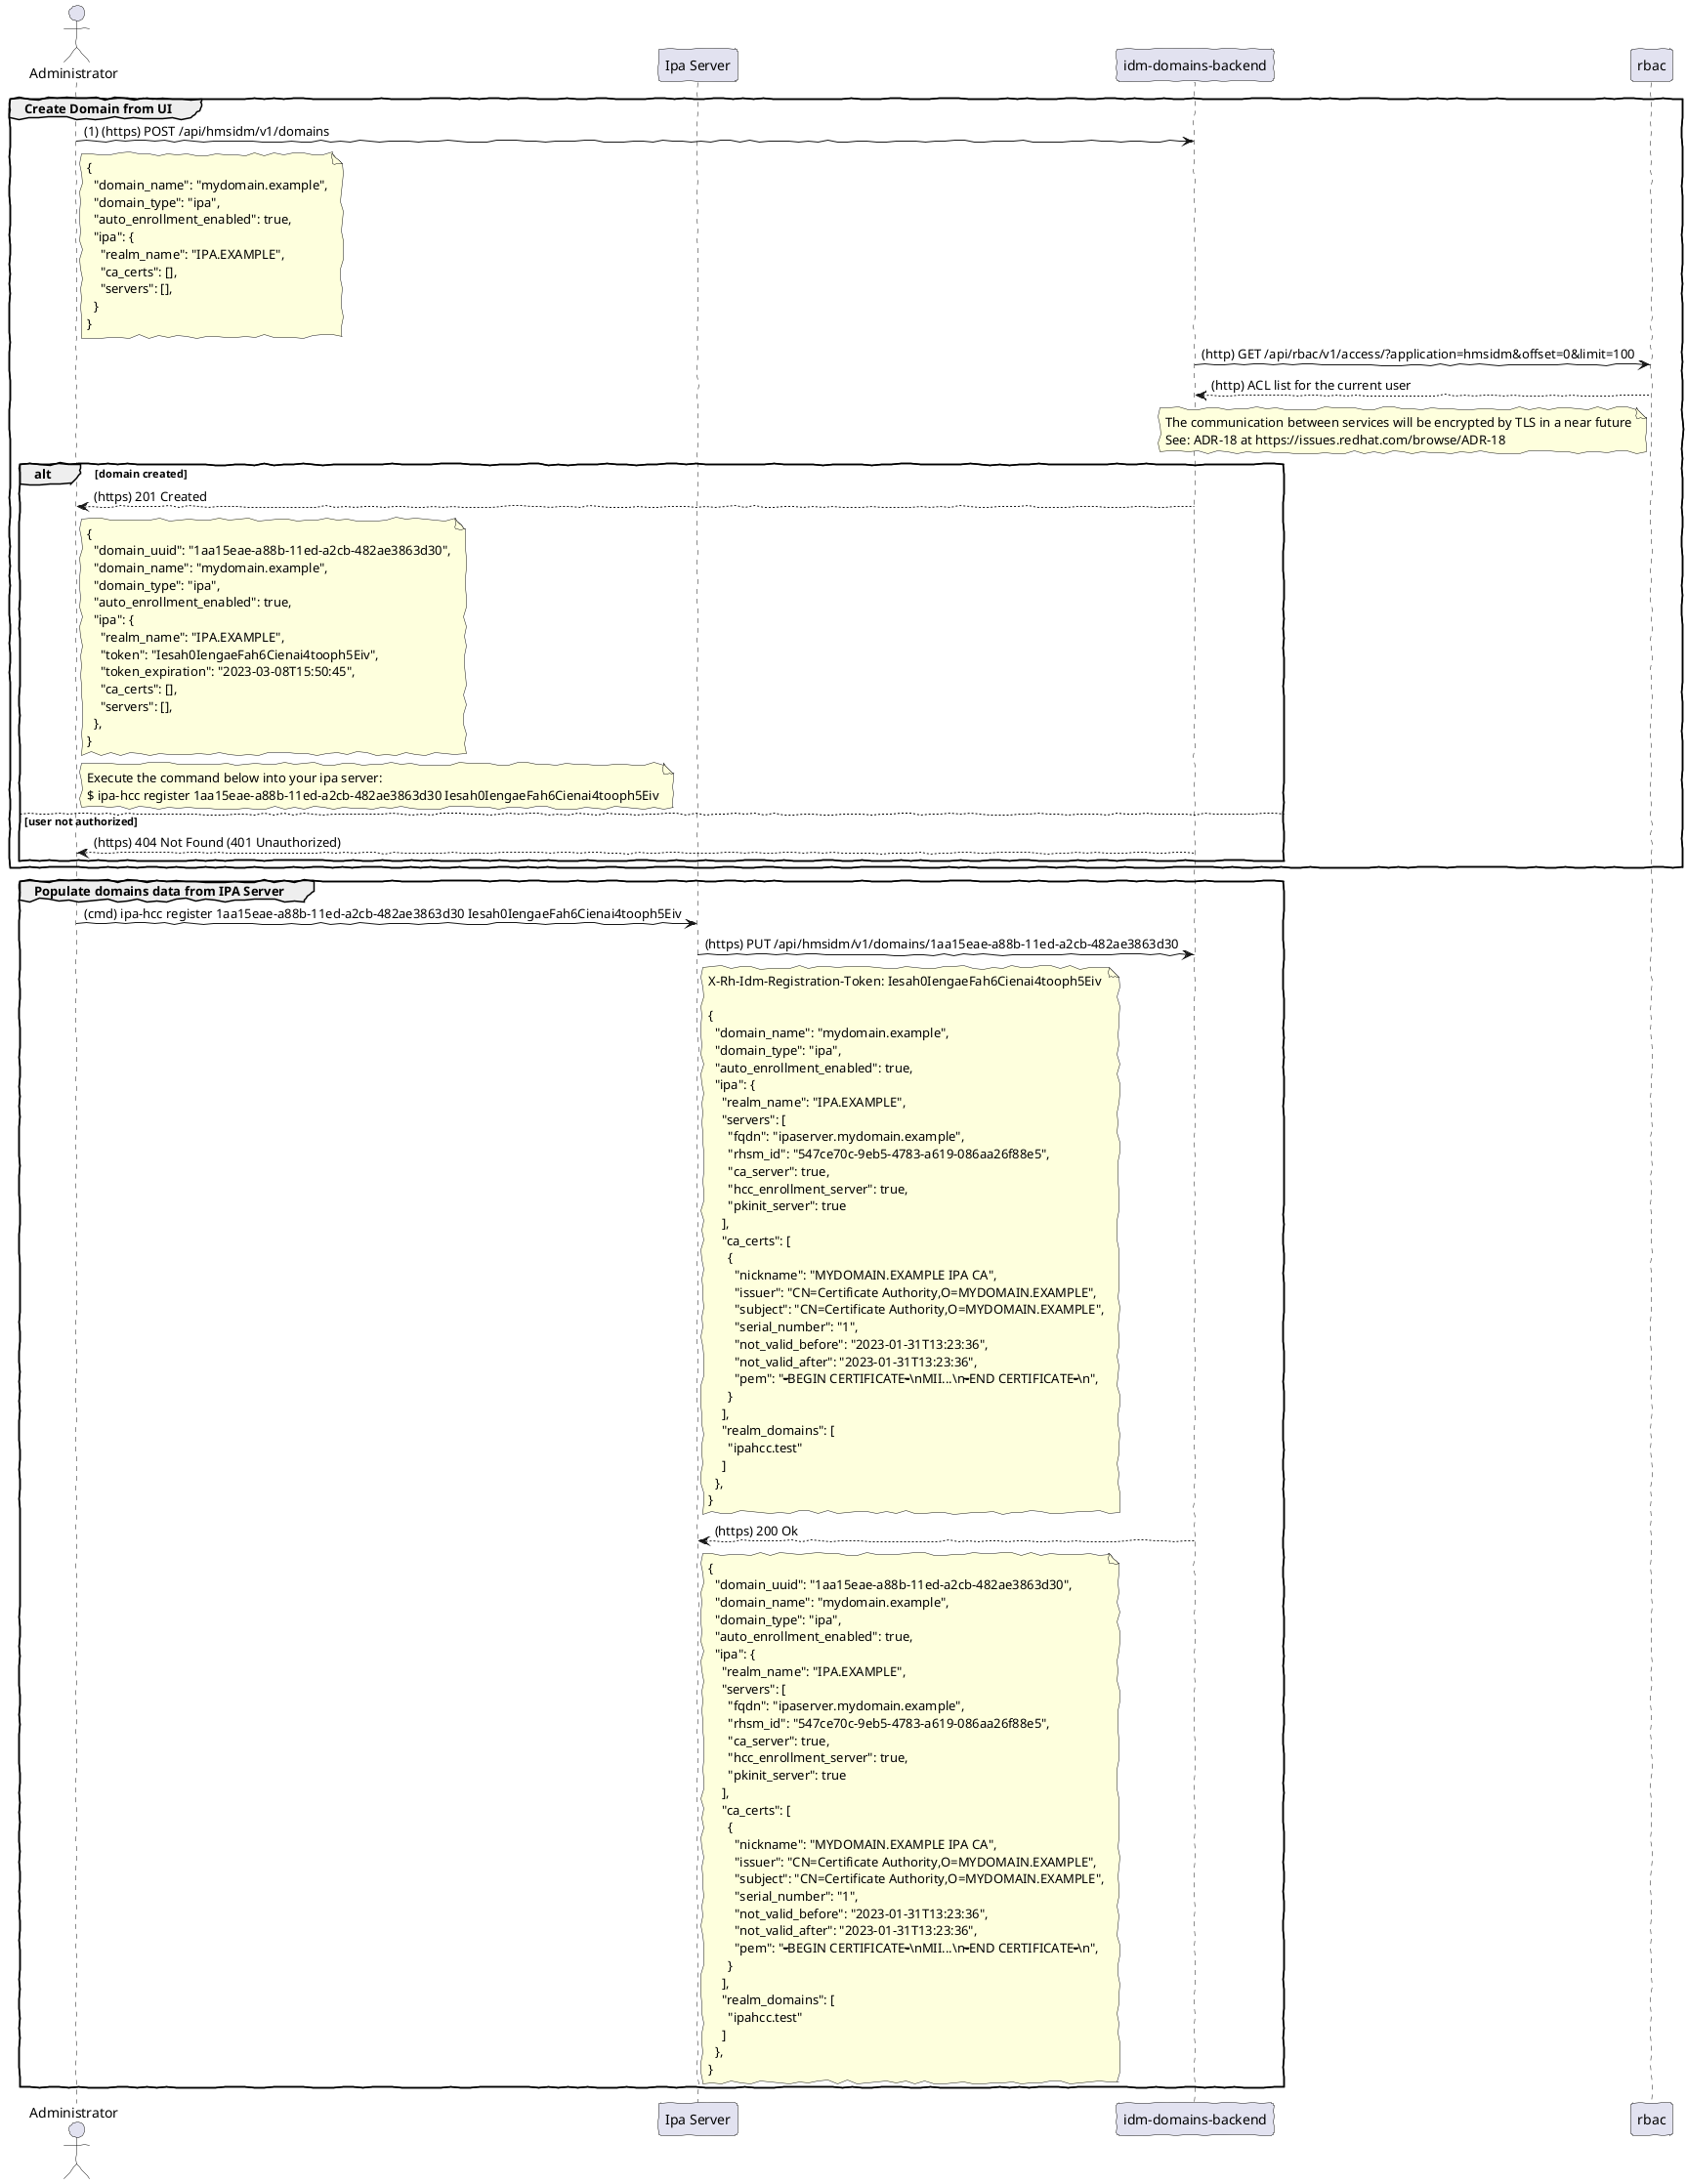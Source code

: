' https://pdf.plantuml.net/PlantUML_Language_Reference_Guide_en.pdf
@startuml
skinparam handwritten true

actor Administrator as Administrator
participant "Ipa Server" as ipa_server
participant "idm-domains-backend" as hmsidm_backend



group Create Domain from UI
Administrator -> hmsidm_backend: (1) (https) POST /api/hmsidm/v1/domains
note right Administrator
{
  "domain_name": "mydomain.example",
  "domain_type": "ipa",
  "auto_enrollment_enabled": true,
  "ipa": {
    "realm_name": "IPA.EXAMPLE",
    "ca_certs": [],
    "servers": [],
  }
}
end note

hmsidm_backend -> rbac: (http) GET /api/rbac/v1/access/?application=hmsidm&offset=0&limit=100
hmsidm_backend <-- rbac: (http) ACL list for the current user
note left rbac
The communication between services will be encrypted by TLS in a near future
See: ADR-18 at https://issues.redhat.com/browse/ADR-18
end note

alt domain created
Administrator <-- hmsidm_backend: (https) 201 Created
note right Administrator
{
  "domain_uuid": "1aa15eae-a88b-11ed-a2cb-482ae3863d30",
  "domain_name": "mydomain.example",
  "domain_type": "ipa",
  "auto_enrollment_enabled": true,
  "ipa": {
    "realm_name": "IPA.EXAMPLE",
    "token": "Iesah0IengaeFah6Cienai4tooph5Eiv",
    "token_expiration": "2023-03-08T15:50:45",
    "ca_certs": [],
    "servers": [],
  },
}
end note
note right Administrator
Execute the command below into your ipa server:
$ ipa-hcc register 1aa15eae-a88b-11ed-a2cb-482ae3863d30 Iesah0IengaeFah6Cienai4tooph5Eiv
end note
else user not authorized
Administrator <-- hmsidm_backend: (https) 404 Not Found (401 Unauthorized)
end alt
end group



group Populate domains data from IPA Server
Administrator -> ipa_server: (cmd) ipa-hcc register 1aa15eae-a88b-11ed-a2cb-482ae3863d30 Iesah0IengaeFah6Cienai4tooph5Eiv
ipa_server -> hmsidm_backend: (https) PUT /api/hmsidm/v1/domains/1aa15eae-a88b-11ed-a2cb-482ae3863d30
note right ipa_server
X-Rh-Idm-Registration-Token: Iesah0IengaeFah6Cienai4tooph5Eiv

{
  "domain_name": "mydomain.example",
  "domain_type": "ipa",
  "auto_enrollment_enabled": true,
  "ipa": {
    "realm_name": "IPA.EXAMPLE",
    "servers": [
      "fqdn": "ipaserver.mydomain.example",
      "rhsm_id": "547ce70c-9eb5-4783-a619-086aa26f88e5",
      "ca_server": true,
      "hcc_enrollment_server": true,
      "pkinit_server": true
    ],
    "ca_certs": [
      {
        "nickname": "MYDOMAIN.EXAMPLE IPA CA",
        "issuer": "CN=Certificate Authority,O=MYDOMAIN.EXAMPLE",
        "subject": "CN=Certificate Authority,O=MYDOMAIN.EXAMPLE",
        "serial_number": "1",
        "not_valid_before": "2023-01-31T13:23:36",
        "not_valid_after": "2023-01-31T13:23:36",
        "pem": "-----BEGIN CERTIFICATE-----\nMII...\n-----END CERTIFICATE-----\n",
      }
    ],
    "realm_domains": [
      "ipahcc.test"
    ]
  },
}
end note

ipa_server <-- hmsidm_backend: (https) 200 Ok
note right ipa_server
{
  "domain_uuid": "1aa15eae-a88b-11ed-a2cb-482ae3863d30",
  "domain_name": "mydomain.example",
  "domain_type": "ipa",
  "auto_enrollment_enabled": true,
  "ipa": {
    "realm_name": "IPA.EXAMPLE",
    "servers": [
      "fqdn": "ipaserver.mydomain.example",
      "rhsm_id": "547ce70c-9eb5-4783-a619-086aa26f88e5",
      "ca_server": true,
      "hcc_enrollment_server": true,
      "pkinit_server": true
    ],
    "ca_certs": [
      {
        "nickname": "MYDOMAIN.EXAMPLE IPA CA",
        "issuer": "CN=Certificate Authority,O=MYDOMAIN.EXAMPLE",
        "subject": "CN=Certificate Authority,O=MYDOMAIN.EXAMPLE",
        "serial_number": "1",
        "not_valid_before": "2023-01-31T13:23:36",
        "not_valid_after": "2023-01-31T13:23:36",
        "pem": "-----BEGIN CERTIFICATE-----\nMII...\n-----END CERTIFICATE-----\n",
      }
    ],
    "realm_domains": [
      "ipahcc.test"
    ]
  },
}
end note
end group

@enduml

